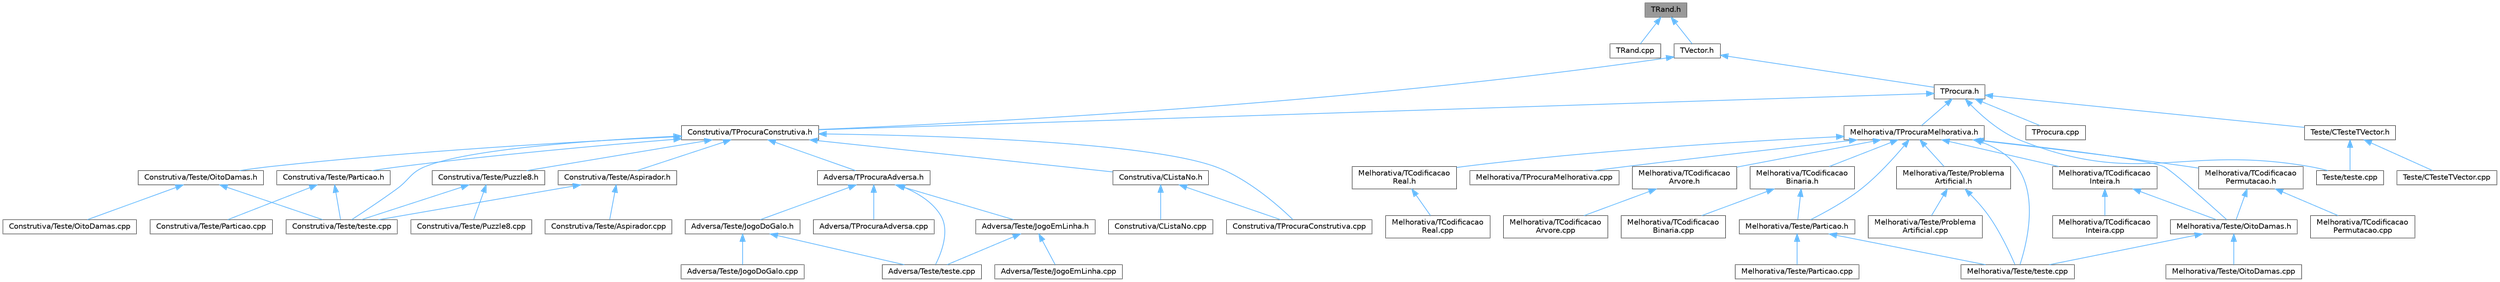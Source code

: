 digraph "TRand.h"
{
 // LATEX_PDF_SIZE
  bgcolor="transparent";
  edge [fontname=Helvetica,fontsize=10,labelfontname=Helvetica,labelfontsize=10];
  node [fontname=Helvetica,fontsize=10,shape=box,height=0.2,width=0.4];
  Node1 [id="Node000001",label="TRand.h",height=0.2,width=0.4,color="gray40", fillcolor="grey60", style="filled", fontcolor="black",tooltip="Interface para geração de números aleatórios independentes do sistema operativo."];
  Node1 -> Node2 [id="edge1_Node000001_Node000002",dir="back",color="steelblue1",style="solid",tooltip=" "];
  Node2 [id="Node000002",label="TRand.cpp",height=0.2,width=0.4,color="grey40", fillcolor="white", style="filled",URL="$TRand_8cpp.html",tooltip=" "];
  Node1 -> Node3 [id="edge2_Node000001_Node000003",dir="back",color="steelblue1",style="solid",tooltip=" "];
  Node3 [id="Node000003",label="TVector.h",height=0.2,width=0.4,color="grey40", fillcolor="white", style="filled",URL="$TVector_8h.html",tooltip="Vetor dinâmico genérico com operações de pilha, conjuntos e algoritmos úteis."];
  Node3 -> Node4 [id="edge3_Node000003_Node000004",dir="back",color="steelblue1",style="solid",tooltip=" "];
  Node4 [id="Node000004",label="Construtiva/TProcuraConstrutiva.h",height=0.2,width=0.4,color="grey40", fillcolor="white", style="filled",URL="$TProcuraConstrutiva_8h.html",tooltip=" "];
  Node4 -> Node5 [id="edge4_Node000004_Node000005",dir="back",color="steelblue1",style="solid",tooltip=" "];
  Node5 [id="Node000005",label="Adversa/TProcuraAdversa.h",height=0.2,width=0.4,color="grey40", fillcolor="white", style="filled",URL="$TProcuraAdversa_8h.html",tooltip=" "];
  Node5 -> Node6 [id="edge5_Node000005_Node000006",dir="back",color="steelblue1",style="solid",tooltip=" "];
  Node6 [id="Node000006",label="Adversa/TProcuraAdversa.cpp",height=0.2,width=0.4,color="grey40", fillcolor="white", style="filled",URL="$TProcuraAdversa_8cpp.html",tooltip=" "];
  Node5 -> Node7 [id="edge6_Node000005_Node000007",dir="back",color="steelblue1",style="solid",tooltip=" "];
  Node7 [id="Node000007",label="Adversa/Teste/JogoDoGalo.h",height=0.2,width=0.4,color="grey40", fillcolor="white", style="filled",URL="$JogoDoGalo_8h.html",tooltip=" "];
  Node7 -> Node8 [id="edge7_Node000007_Node000008",dir="back",color="steelblue1",style="solid",tooltip=" "];
  Node8 [id="Node000008",label="Adversa/Teste/JogoDoGalo.cpp",height=0.2,width=0.4,color="grey40", fillcolor="white", style="filled",URL="$JogoDoGalo_8cpp.html",tooltip=" "];
  Node7 -> Node9 [id="edge8_Node000007_Node000009",dir="back",color="steelblue1",style="solid",tooltip=" "];
  Node9 [id="Node000009",label="Adversa/Teste/teste.cpp",height=0.2,width=0.4,color="grey40", fillcolor="white", style="filled",URL="$Adversa_2Teste_2teste_8cpp.html",tooltip=" "];
  Node5 -> Node10 [id="edge9_Node000005_Node000010",dir="back",color="steelblue1",style="solid",tooltip=" "];
  Node10 [id="Node000010",label="Adversa/Teste/JogoEmLinha.h",height=0.2,width=0.4,color="grey40", fillcolor="white", style="filled",URL="$JogoEmLinha_8h.html",tooltip=" "];
  Node10 -> Node11 [id="edge10_Node000010_Node000011",dir="back",color="steelblue1",style="solid",tooltip=" "];
  Node11 [id="Node000011",label="Adversa/Teste/JogoEmLinha.cpp",height=0.2,width=0.4,color="grey40", fillcolor="white", style="filled",URL="$JogoEmLinha_8cpp.html",tooltip=" "];
  Node10 -> Node9 [id="edge11_Node000010_Node000009",dir="back",color="steelblue1",style="solid",tooltip=" "];
  Node5 -> Node9 [id="edge12_Node000005_Node000009",dir="back",color="steelblue1",style="solid",tooltip=" "];
  Node4 -> Node12 [id="edge13_Node000004_Node000012",dir="back",color="steelblue1",style="solid",tooltip=" "];
  Node12 [id="Node000012",label="Construtiva/CListaNo.h",height=0.2,width=0.4,color="grey40", fillcolor="white", style="filled",URL="$CListaNo_8h.html",tooltip=" "];
  Node12 -> Node13 [id="edge14_Node000012_Node000013",dir="back",color="steelblue1",style="solid",tooltip=" "];
  Node13 [id="Node000013",label="Construtiva/CListaNo.cpp",height=0.2,width=0.4,color="grey40", fillcolor="white", style="filled",URL="$CListaNo_8cpp.html",tooltip=" "];
  Node12 -> Node14 [id="edge15_Node000012_Node000014",dir="back",color="steelblue1",style="solid",tooltip=" "];
  Node14 [id="Node000014",label="Construtiva/TProcuraConstrutiva.cpp",height=0.2,width=0.4,color="grey40", fillcolor="white", style="filled",URL="$TProcuraConstrutiva_8cpp.html",tooltip=" "];
  Node4 -> Node14 [id="edge16_Node000004_Node000014",dir="back",color="steelblue1",style="solid",tooltip=" "];
  Node4 -> Node15 [id="edge17_Node000004_Node000015",dir="back",color="steelblue1",style="solid",tooltip=" "];
  Node15 [id="Node000015",label="Construtiva/Teste/Aspirador.h",height=0.2,width=0.4,color="grey40", fillcolor="white", style="filled",URL="$Aspirador_8h.html",tooltip=" "];
  Node15 -> Node16 [id="edge18_Node000015_Node000016",dir="back",color="steelblue1",style="solid",tooltip=" "];
  Node16 [id="Node000016",label="Construtiva/Teste/Aspirador.cpp",height=0.2,width=0.4,color="grey40", fillcolor="white", style="filled",URL="$Aspirador_8cpp.html",tooltip=" "];
  Node15 -> Node17 [id="edge19_Node000015_Node000017",dir="back",color="steelblue1",style="solid",tooltip=" "];
  Node17 [id="Node000017",label="Construtiva/Teste/teste.cpp",height=0.2,width=0.4,color="grey40", fillcolor="white", style="filled",URL="$Construtiva_2Teste_2teste_8cpp.html",tooltip=" "];
  Node4 -> Node18 [id="edge20_Node000004_Node000018",dir="back",color="steelblue1",style="solid",tooltip=" "];
  Node18 [id="Node000018",label="Construtiva/Teste/OitoDamas.h",height=0.2,width=0.4,color="grey40", fillcolor="white", style="filled",URL="$Construtiva_2Teste_2OitoDamas_8h.html",tooltip=" "];
  Node18 -> Node19 [id="edge21_Node000018_Node000019",dir="back",color="steelblue1",style="solid",tooltip=" "];
  Node19 [id="Node000019",label="Construtiva/Teste/OitoDamas.cpp",height=0.2,width=0.4,color="grey40", fillcolor="white", style="filled",URL="$Construtiva_2Teste_2OitoDamas_8cpp.html",tooltip=" "];
  Node18 -> Node17 [id="edge22_Node000018_Node000017",dir="back",color="steelblue1",style="solid",tooltip=" "];
  Node4 -> Node20 [id="edge23_Node000004_Node000020",dir="back",color="steelblue1",style="solid",tooltip=" "];
  Node20 [id="Node000020",label="Construtiva/Teste/Particao.h",height=0.2,width=0.4,color="grey40", fillcolor="white", style="filled",URL="$Construtiva_2Teste_2Particao_8h.html",tooltip=" "];
  Node20 -> Node21 [id="edge24_Node000020_Node000021",dir="back",color="steelblue1",style="solid",tooltip=" "];
  Node21 [id="Node000021",label="Construtiva/Teste/Particao.cpp",height=0.2,width=0.4,color="grey40", fillcolor="white", style="filled",URL="$Construtiva_2Teste_2Particao_8cpp.html",tooltip=" "];
  Node20 -> Node17 [id="edge25_Node000020_Node000017",dir="back",color="steelblue1",style="solid",tooltip=" "];
  Node4 -> Node22 [id="edge26_Node000004_Node000022",dir="back",color="steelblue1",style="solid",tooltip=" "];
  Node22 [id="Node000022",label="Construtiva/Teste/Puzzle8.h",height=0.2,width=0.4,color="grey40", fillcolor="white", style="filled",URL="$Puzzle8_8h.html",tooltip=" "];
  Node22 -> Node23 [id="edge27_Node000022_Node000023",dir="back",color="steelblue1",style="solid",tooltip=" "];
  Node23 [id="Node000023",label="Construtiva/Teste/Puzzle8.cpp",height=0.2,width=0.4,color="grey40", fillcolor="white", style="filled",URL="$Puzzle8_8cpp.html",tooltip=" "];
  Node22 -> Node17 [id="edge28_Node000022_Node000017",dir="back",color="steelblue1",style="solid",tooltip=" "];
  Node4 -> Node17 [id="edge29_Node000004_Node000017",dir="back",color="steelblue1",style="solid",tooltip=" "];
  Node3 -> Node24 [id="edge30_Node000003_Node000024",dir="back",color="steelblue1",style="solid",tooltip=" "];
  Node24 [id="Node000024",label="TProcura.h",height=0.2,width=0.4,color="grey40", fillcolor="white", style="filled",URL="$TProcura_8h.html",tooltip=" "];
  Node24 -> Node4 [id="edge31_Node000024_Node000004",dir="back",color="steelblue1",style="solid",tooltip=" "];
  Node24 -> Node25 [id="edge32_Node000024_Node000025",dir="back",color="steelblue1",style="solid",tooltip=" "];
  Node25 [id="Node000025",label="Melhorativa/TProcuraMelhorativa.h",height=0.2,width=0.4,color="grey40", fillcolor="white", style="filled",URL="$TProcuraMelhorativa_8h.html",tooltip=" "];
  Node25 -> Node26 [id="edge33_Node000025_Node000026",dir="back",color="steelblue1",style="solid",tooltip=" "];
  Node26 [id="Node000026",label="Melhorativa/TCodificacao\lArvore.h",height=0.2,width=0.4,color="grey40", fillcolor="white", style="filled",URL="$TCodificacaoArvore_8h.html",tooltip=" "];
  Node26 -> Node27 [id="edge34_Node000026_Node000027",dir="back",color="steelblue1",style="solid",tooltip=" "];
  Node27 [id="Node000027",label="Melhorativa/TCodificacao\lArvore.cpp",height=0.2,width=0.4,color="grey40", fillcolor="white", style="filled",URL="$TCodificacaoArvore_8cpp.html",tooltip=" "];
  Node25 -> Node28 [id="edge35_Node000025_Node000028",dir="back",color="steelblue1",style="solid",tooltip=" "];
  Node28 [id="Node000028",label="Melhorativa/TCodificacao\lBinaria.h",height=0.2,width=0.4,color="grey40", fillcolor="white", style="filled",URL="$TCodificacaoBinaria_8h.html",tooltip=" "];
  Node28 -> Node29 [id="edge36_Node000028_Node000029",dir="back",color="steelblue1",style="solid",tooltip=" "];
  Node29 [id="Node000029",label="Melhorativa/TCodificacao\lBinaria.cpp",height=0.2,width=0.4,color="grey40", fillcolor="white", style="filled",URL="$TCodificacaoBinaria_8cpp.html",tooltip=" "];
  Node28 -> Node30 [id="edge37_Node000028_Node000030",dir="back",color="steelblue1",style="solid",tooltip=" "];
  Node30 [id="Node000030",label="Melhorativa/Teste/Particao.h",height=0.2,width=0.4,color="grey40", fillcolor="white", style="filled",URL="$Melhorativa_2Teste_2Particao_8h.html",tooltip=" "];
  Node30 -> Node31 [id="edge38_Node000030_Node000031",dir="back",color="steelblue1",style="solid",tooltip=" "];
  Node31 [id="Node000031",label="Melhorativa/Teste/Particao.cpp",height=0.2,width=0.4,color="grey40", fillcolor="white", style="filled",URL="$Melhorativa_2Teste_2Particao_8cpp.html",tooltip=" "];
  Node30 -> Node32 [id="edge39_Node000030_Node000032",dir="back",color="steelblue1",style="solid",tooltip=" "];
  Node32 [id="Node000032",label="Melhorativa/Teste/teste.cpp",height=0.2,width=0.4,color="grey40", fillcolor="white", style="filled",URL="$Melhorativa_2Teste_2teste_8cpp.html",tooltip=" "];
  Node25 -> Node33 [id="edge40_Node000025_Node000033",dir="back",color="steelblue1",style="solid",tooltip=" "];
  Node33 [id="Node000033",label="Melhorativa/TCodificacao\lInteira.h",height=0.2,width=0.4,color="grey40", fillcolor="white", style="filled",URL="$TCodificacaoInteira_8h.html",tooltip=" "];
  Node33 -> Node34 [id="edge41_Node000033_Node000034",dir="back",color="steelblue1",style="solid",tooltip=" "];
  Node34 [id="Node000034",label="Melhorativa/TCodificacao\lInteira.cpp",height=0.2,width=0.4,color="grey40", fillcolor="white", style="filled",URL="$TCodificacaoInteira_8cpp.html",tooltip=" "];
  Node33 -> Node35 [id="edge42_Node000033_Node000035",dir="back",color="steelblue1",style="solid",tooltip=" "];
  Node35 [id="Node000035",label="Melhorativa/Teste/OitoDamas.h",height=0.2,width=0.4,color="grey40", fillcolor="white", style="filled",URL="$Melhorativa_2Teste_2OitoDamas_8h.html",tooltip=" "];
  Node35 -> Node36 [id="edge43_Node000035_Node000036",dir="back",color="steelblue1",style="solid",tooltip=" "];
  Node36 [id="Node000036",label="Melhorativa/Teste/OitoDamas.cpp",height=0.2,width=0.4,color="grey40", fillcolor="white", style="filled",URL="$Melhorativa_2Teste_2OitoDamas_8cpp.html",tooltip=" "];
  Node35 -> Node32 [id="edge44_Node000035_Node000032",dir="back",color="steelblue1",style="solid",tooltip=" "];
  Node25 -> Node37 [id="edge45_Node000025_Node000037",dir="back",color="steelblue1",style="solid",tooltip=" "];
  Node37 [id="Node000037",label="Melhorativa/TCodificacao\lPermutacao.h",height=0.2,width=0.4,color="grey40", fillcolor="white", style="filled",URL="$TCodificacaoPermutacao_8h.html",tooltip=" "];
  Node37 -> Node38 [id="edge46_Node000037_Node000038",dir="back",color="steelblue1",style="solid",tooltip=" "];
  Node38 [id="Node000038",label="Melhorativa/TCodificacao\lPermutacao.cpp",height=0.2,width=0.4,color="grey40", fillcolor="white", style="filled",URL="$TCodificacaoPermutacao_8cpp.html",tooltip=" "];
  Node37 -> Node35 [id="edge47_Node000037_Node000035",dir="back",color="steelblue1",style="solid",tooltip=" "];
  Node25 -> Node39 [id="edge48_Node000025_Node000039",dir="back",color="steelblue1",style="solid",tooltip=" "];
  Node39 [id="Node000039",label="Melhorativa/TCodificacao\lReal.h",height=0.2,width=0.4,color="grey40", fillcolor="white", style="filled",URL="$TCodificacaoReal_8h.html",tooltip=" "];
  Node39 -> Node40 [id="edge49_Node000039_Node000040",dir="back",color="steelblue1",style="solid",tooltip=" "];
  Node40 [id="Node000040",label="Melhorativa/TCodificacao\lReal.cpp",height=0.2,width=0.4,color="grey40", fillcolor="white", style="filled",URL="$TCodificacaoReal_8cpp.html",tooltip=" "];
  Node25 -> Node41 [id="edge50_Node000025_Node000041",dir="back",color="steelblue1",style="solid",tooltip=" "];
  Node41 [id="Node000041",label="Melhorativa/TProcuraMelhorativa.cpp",height=0.2,width=0.4,color="grey40", fillcolor="white", style="filled",URL="$TProcuraMelhorativa_8cpp.html",tooltip=" "];
  Node25 -> Node35 [id="edge51_Node000025_Node000035",dir="back",color="steelblue1",style="solid",tooltip=" "];
  Node25 -> Node30 [id="edge52_Node000025_Node000030",dir="back",color="steelblue1",style="solid",tooltip=" "];
  Node25 -> Node42 [id="edge53_Node000025_Node000042",dir="back",color="steelblue1",style="solid",tooltip=" "];
  Node42 [id="Node000042",label="Melhorativa/Teste/Problema\lArtificial.h",height=0.2,width=0.4,color="grey40", fillcolor="white", style="filled",URL="$ProblemaArtificial_8h.html",tooltip=" "];
  Node42 -> Node43 [id="edge54_Node000042_Node000043",dir="back",color="steelblue1",style="solid",tooltip=" "];
  Node43 [id="Node000043",label="Melhorativa/Teste/Problema\lArtificial.cpp",height=0.2,width=0.4,color="grey40", fillcolor="white", style="filled",URL="$ProblemaArtificial_8cpp.html",tooltip=" "];
  Node42 -> Node32 [id="edge55_Node000042_Node000032",dir="back",color="steelblue1",style="solid",tooltip=" "];
  Node25 -> Node32 [id="edge56_Node000025_Node000032",dir="back",color="steelblue1",style="solid",tooltip=" "];
  Node24 -> Node44 [id="edge57_Node000024_Node000044",dir="back",color="steelblue1",style="solid",tooltip=" "];
  Node44 [id="Node000044",label="TProcura.cpp",height=0.2,width=0.4,color="grey40", fillcolor="white", style="filled",URL="$TProcura_8cpp.html",tooltip=" "];
  Node24 -> Node45 [id="edge58_Node000024_Node000045",dir="back",color="steelblue1",style="solid",tooltip=" "];
  Node45 [id="Node000045",label="Teste/CTesteTVector.h",height=0.2,width=0.4,color="grey40", fillcolor="white", style="filled",URL="$CTesteTVector_8h.html",tooltip=" "];
  Node45 -> Node46 [id="edge59_Node000045_Node000046",dir="back",color="steelblue1",style="solid",tooltip=" "];
  Node46 [id="Node000046",label="Teste/CTesteTVector.cpp",height=0.2,width=0.4,color="grey40", fillcolor="white", style="filled",URL="$CTesteTVector_8cpp.html",tooltip=" "];
  Node45 -> Node47 [id="edge60_Node000045_Node000047",dir="back",color="steelblue1",style="solid",tooltip=" "];
  Node47 [id="Node000047",label="Teste/teste.cpp",height=0.2,width=0.4,color="grey40", fillcolor="white", style="filled",URL="$Teste_2teste_8cpp.html",tooltip=" "];
  Node24 -> Node47 [id="edge61_Node000024_Node000047",dir="back",color="steelblue1",style="solid",tooltip=" "];
}
